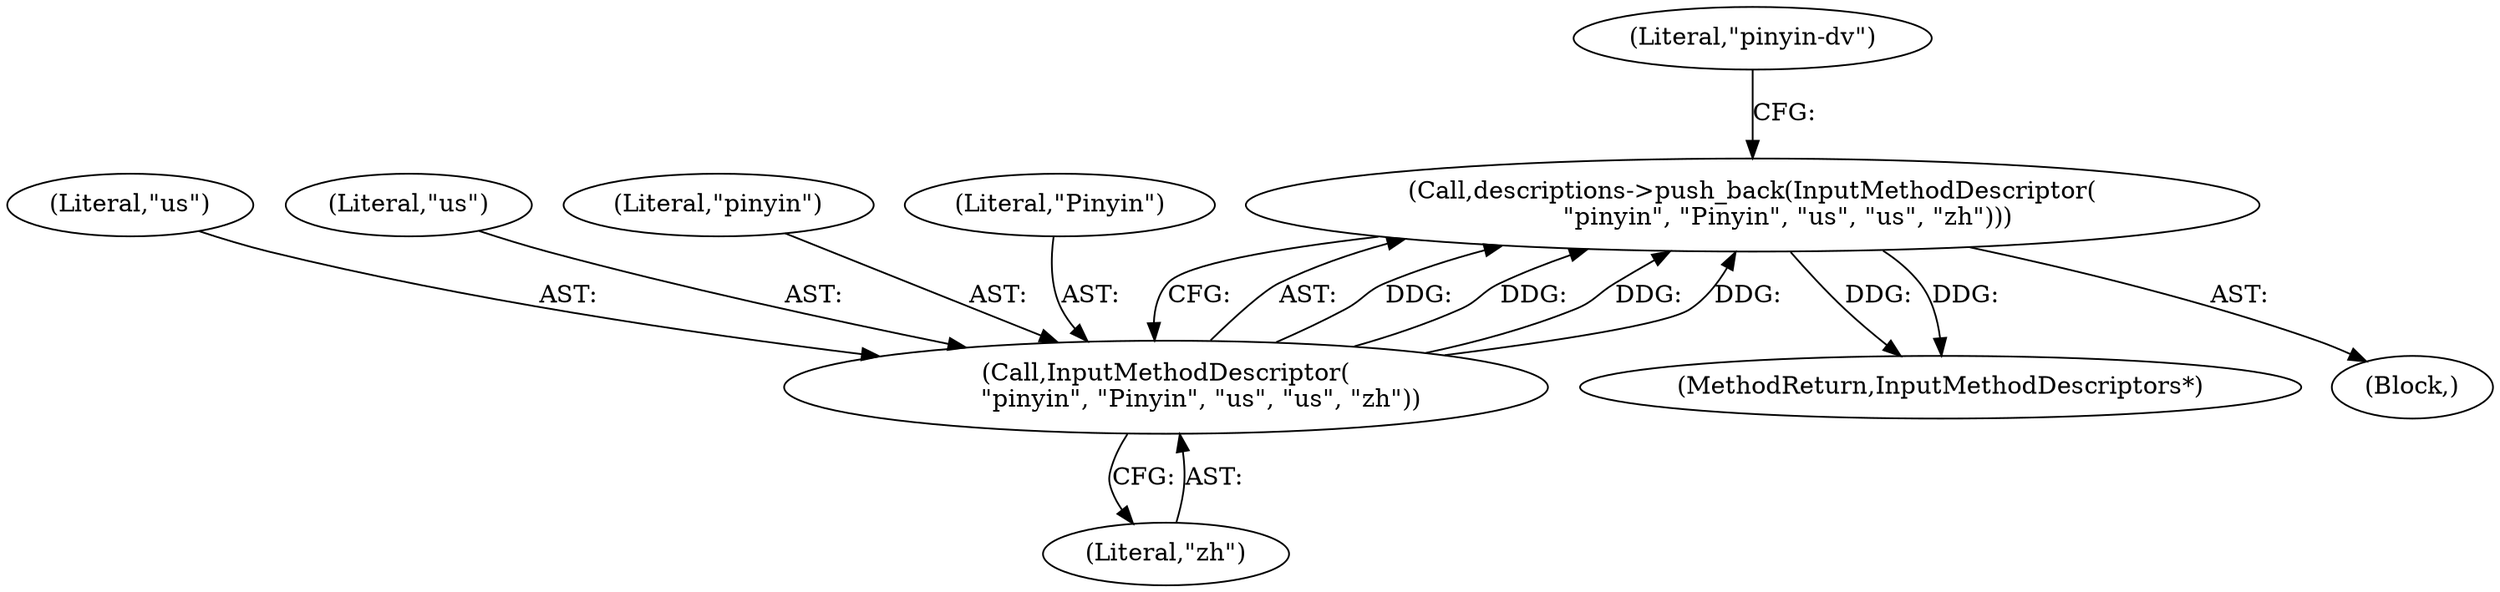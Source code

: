 digraph "1_Chrome_dc7b094a338c6c521f918f478e993f0f74bbea0d_12@del" {
"1000327" [label="(Call,descriptions->push_back(InputMethodDescriptor(\n         \"pinyin\", \"Pinyin\", \"us\", \"us\", \"zh\")))"];
"1000328" [label="(Call,InputMethodDescriptor(\n         \"pinyin\", \"Pinyin\", \"us\", \"us\", \"zh\"))"];
"1000581" [label="(MethodReturn,InputMethodDescriptors*)"];
"1000333" [label="(Literal,\"zh\")"];
"1000331" [label="(Literal,\"us\")"];
"1000328" [label="(Call,InputMethodDescriptor(\n         \"pinyin\", \"Pinyin\", \"us\", \"us\", \"zh\"))"];
"1000332" [label="(Literal,\"us\")"];
"1000336" [label="(Literal,\"pinyin-dv\")"];
"1000329" [label="(Literal,\"pinyin\")"];
"1000330" [label="(Literal,\"Pinyin\")"];
"1000101" [label="(Block,)"];
"1000327" [label="(Call,descriptions->push_back(InputMethodDescriptor(\n         \"pinyin\", \"Pinyin\", \"us\", \"us\", \"zh\")))"];
"1000327" -> "1000101"  [label="AST: "];
"1000327" -> "1000328"  [label="CFG: "];
"1000328" -> "1000327"  [label="AST: "];
"1000336" -> "1000327"  [label="CFG: "];
"1000327" -> "1000581"  [label="DDG: "];
"1000327" -> "1000581"  [label="DDG: "];
"1000328" -> "1000327"  [label="DDG: "];
"1000328" -> "1000327"  [label="DDG: "];
"1000328" -> "1000327"  [label="DDG: "];
"1000328" -> "1000327"  [label="DDG: "];
"1000328" -> "1000333"  [label="CFG: "];
"1000329" -> "1000328"  [label="AST: "];
"1000330" -> "1000328"  [label="AST: "];
"1000331" -> "1000328"  [label="AST: "];
"1000332" -> "1000328"  [label="AST: "];
"1000333" -> "1000328"  [label="AST: "];
}
